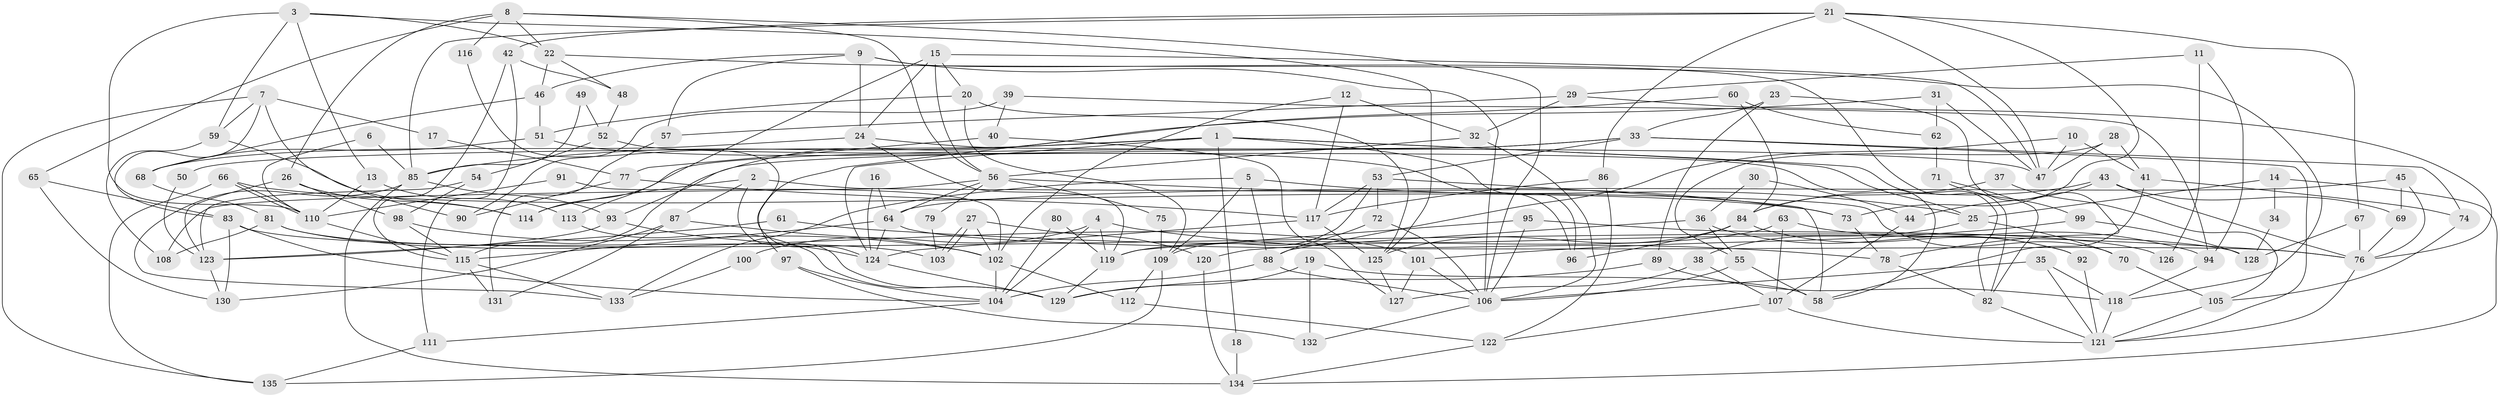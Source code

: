 // coarse degree distribution, {21: 0.018518518518518517, 12: 0.018518518518518517, 16: 0.018518518518518517, 9: 0.09259259259259259, 4: 0.07407407407407407, 2: 0.1111111111111111, 11: 0.018518518518518517, 6: 0.07407407407407407, 3: 0.24074074074074073, 7: 0.07407407407407407, 20: 0.018518518518518517, 5: 0.12962962962962962, 13: 0.037037037037037035, 10: 0.037037037037037035, 8: 0.018518518518518517, 1: 0.018518518518518517}
// Generated by graph-tools (version 1.1) at 2025/18/03/04/25 18:18:50]
// undirected, 135 vertices, 270 edges
graph export_dot {
graph [start="1"]
  node [color=gray90,style=filled];
  1;
  2;
  3;
  4;
  5;
  6;
  7;
  8;
  9;
  10;
  11;
  12;
  13;
  14;
  15;
  16;
  17;
  18;
  19;
  20;
  21;
  22;
  23;
  24;
  25;
  26;
  27;
  28;
  29;
  30;
  31;
  32;
  33;
  34;
  35;
  36;
  37;
  38;
  39;
  40;
  41;
  42;
  43;
  44;
  45;
  46;
  47;
  48;
  49;
  50;
  51;
  52;
  53;
  54;
  55;
  56;
  57;
  58;
  59;
  60;
  61;
  62;
  63;
  64;
  65;
  66;
  67;
  68;
  69;
  70;
  71;
  72;
  73;
  74;
  75;
  76;
  77;
  78;
  79;
  80;
  81;
  82;
  83;
  84;
  85;
  86;
  87;
  88;
  89;
  90;
  91;
  92;
  93;
  94;
  95;
  96;
  97;
  98;
  99;
  100;
  101;
  102;
  103;
  104;
  105;
  106;
  107;
  108;
  109;
  110;
  111;
  112;
  113;
  114;
  115;
  116;
  117;
  118;
  119;
  120;
  121;
  122;
  123;
  124;
  125;
  126;
  127;
  128;
  129;
  130;
  131;
  132;
  133;
  134;
  135;
  1 -- 82;
  1 -- 96;
  1 -- 18;
  1 -- 25;
  1 -- 50;
  1 -- 85;
  1 -- 124;
  2 -- 114;
  2 -- 87;
  2 -- 70;
  2 -- 129;
  3 -- 13;
  3 -- 110;
  3 -- 22;
  3 -- 59;
  3 -- 125;
  4 -- 119;
  4 -- 104;
  4 -- 78;
  4 -- 100;
  5 -- 109;
  5 -- 88;
  5 -- 25;
  5 -- 133;
  6 -- 85;
  6 -- 110;
  7 -- 135;
  7 -- 83;
  7 -- 17;
  7 -- 59;
  7 -- 90;
  8 -- 106;
  8 -- 22;
  8 -- 26;
  8 -- 56;
  8 -- 65;
  8 -- 116;
  9 -- 106;
  9 -- 46;
  9 -- 24;
  9 -- 57;
  9 -- 82;
  10 -- 88;
  10 -- 41;
  10 -- 47;
  11 -- 29;
  11 -- 94;
  11 -- 126;
  12 -- 117;
  12 -- 32;
  12 -- 102;
  13 -- 113;
  13 -- 110;
  14 -- 134;
  14 -- 25;
  14 -- 34;
  15 -- 47;
  15 -- 24;
  15 -- 20;
  15 -- 56;
  15 -- 113;
  16 -- 124;
  16 -- 64;
  17 -- 77;
  18 -- 134;
  19 -- 58;
  19 -- 129;
  19 -- 132;
  20 -- 125;
  20 -- 51;
  20 -- 109;
  21 -- 42;
  21 -- 85;
  21 -- 47;
  21 -- 67;
  21 -- 73;
  21 -- 86;
  22 -- 118;
  22 -- 46;
  22 -- 48;
  23 -- 78;
  23 -- 33;
  23 -- 89;
  24 -- 47;
  24 -- 68;
  24 -- 119;
  25 -- 38;
  25 -- 70;
  26 -- 114;
  26 -- 98;
  26 -- 123;
  27 -- 102;
  27 -- 103;
  27 -- 103;
  27 -- 120;
  28 -- 55;
  28 -- 47;
  28 -- 41;
  29 -- 76;
  29 -- 57;
  29 -- 32;
  30 -- 36;
  30 -- 44;
  31 -- 47;
  31 -- 115;
  31 -- 62;
  32 -- 56;
  32 -- 106;
  33 -- 74;
  33 -- 121;
  33 -- 53;
  33 -- 93;
  33 -- 114;
  34 -- 128;
  35 -- 121;
  35 -- 106;
  35 -- 118;
  36 -- 55;
  36 -- 120;
  36 -- 92;
  37 -- 84;
  37 -- 105;
  38 -- 107;
  38 -- 127;
  39 -- 40;
  39 -- 94;
  39 -- 90;
  40 -- 77;
  40 -- 127;
  41 -- 58;
  41 -- 74;
  42 -- 111;
  42 -- 115;
  42 -- 48;
  43 -- 76;
  43 -- 84;
  43 -- 44;
  43 -- 69;
  44 -- 107;
  45 -- 69;
  45 -- 64;
  45 -- 76;
  46 -- 68;
  46 -- 51;
  48 -- 52;
  49 -- 85;
  49 -- 52;
  50 -- 123;
  51 -- 68;
  51 -- 96;
  52 -- 54;
  52 -- 58;
  53 -- 117;
  53 -- 58;
  53 -- 72;
  53 -- 109;
  54 -- 98;
  54 -- 123;
  55 -- 58;
  55 -- 106;
  56 -- 64;
  56 -- 73;
  56 -- 75;
  56 -- 79;
  56 -- 108;
  57 -- 131;
  59 -- 108;
  59 -- 114;
  60 -- 62;
  60 -- 84;
  60 -- 97;
  61 -- 123;
  61 -- 76;
  62 -- 71;
  63 -- 119;
  63 -- 107;
  63 -- 94;
  64 -- 76;
  64 -- 115;
  64 -- 124;
  65 -- 83;
  65 -- 130;
  66 -- 73;
  66 -- 110;
  66 -- 110;
  66 -- 135;
  67 -- 76;
  67 -- 128;
  68 -- 81;
  69 -- 76;
  70 -- 105;
  71 -- 82;
  71 -- 99;
  72 -- 106;
  72 -- 88;
  73 -- 78;
  74 -- 105;
  75 -- 109;
  76 -- 121;
  77 -- 90;
  77 -- 117;
  78 -- 82;
  79 -- 103;
  80 -- 104;
  80 -- 119;
  81 -- 108;
  81 -- 101;
  81 -- 103;
  82 -- 121;
  83 -- 130;
  83 -- 104;
  83 -- 128;
  84 -- 92;
  84 -- 125;
  84 -- 96;
  85 -- 93;
  85 -- 133;
  85 -- 134;
  86 -- 117;
  86 -- 122;
  87 -- 130;
  87 -- 102;
  87 -- 131;
  88 -- 106;
  88 -- 104;
  89 -- 129;
  89 -- 118;
  91 -- 102;
  91 -- 110;
  92 -- 121;
  93 -- 124;
  93 -- 123;
  94 -- 118;
  95 -- 119;
  95 -- 106;
  95 -- 126;
  97 -- 104;
  97 -- 132;
  98 -- 115;
  98 -- 102;
  99 -- 101;
  99 -- 128;
  100 -- 133;
  101 -- 106;
  101 -- 127;
  102 -- 104;
  102 -- 112;
  104 -- 111;
  105 -- 121;
  106 -- 132;
  107 -- 121;
  107 -- 122;
  109 -- 112;
  109 -- 135;
  110 -- 115;
  111 -- 135;
  112 -- 122;
  113 -- 129;
  115 -- 133;
  115 -- 131;
  116 -- 124;
  117 -- 125;
  117 -- 124;
  118 -- 121;
  119 -- 129;
  120 -- 134;
  122 -- 134;
  123 -- 130;
  124 -- 129;
  125 -- 127;
}
